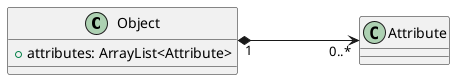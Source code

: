 @startuml q3
left to right direction
class Object{
    + attributes: ArrayList<Attribute>
}
class Attribute
Object "1" *---> "0..*" Attribute
@enduml